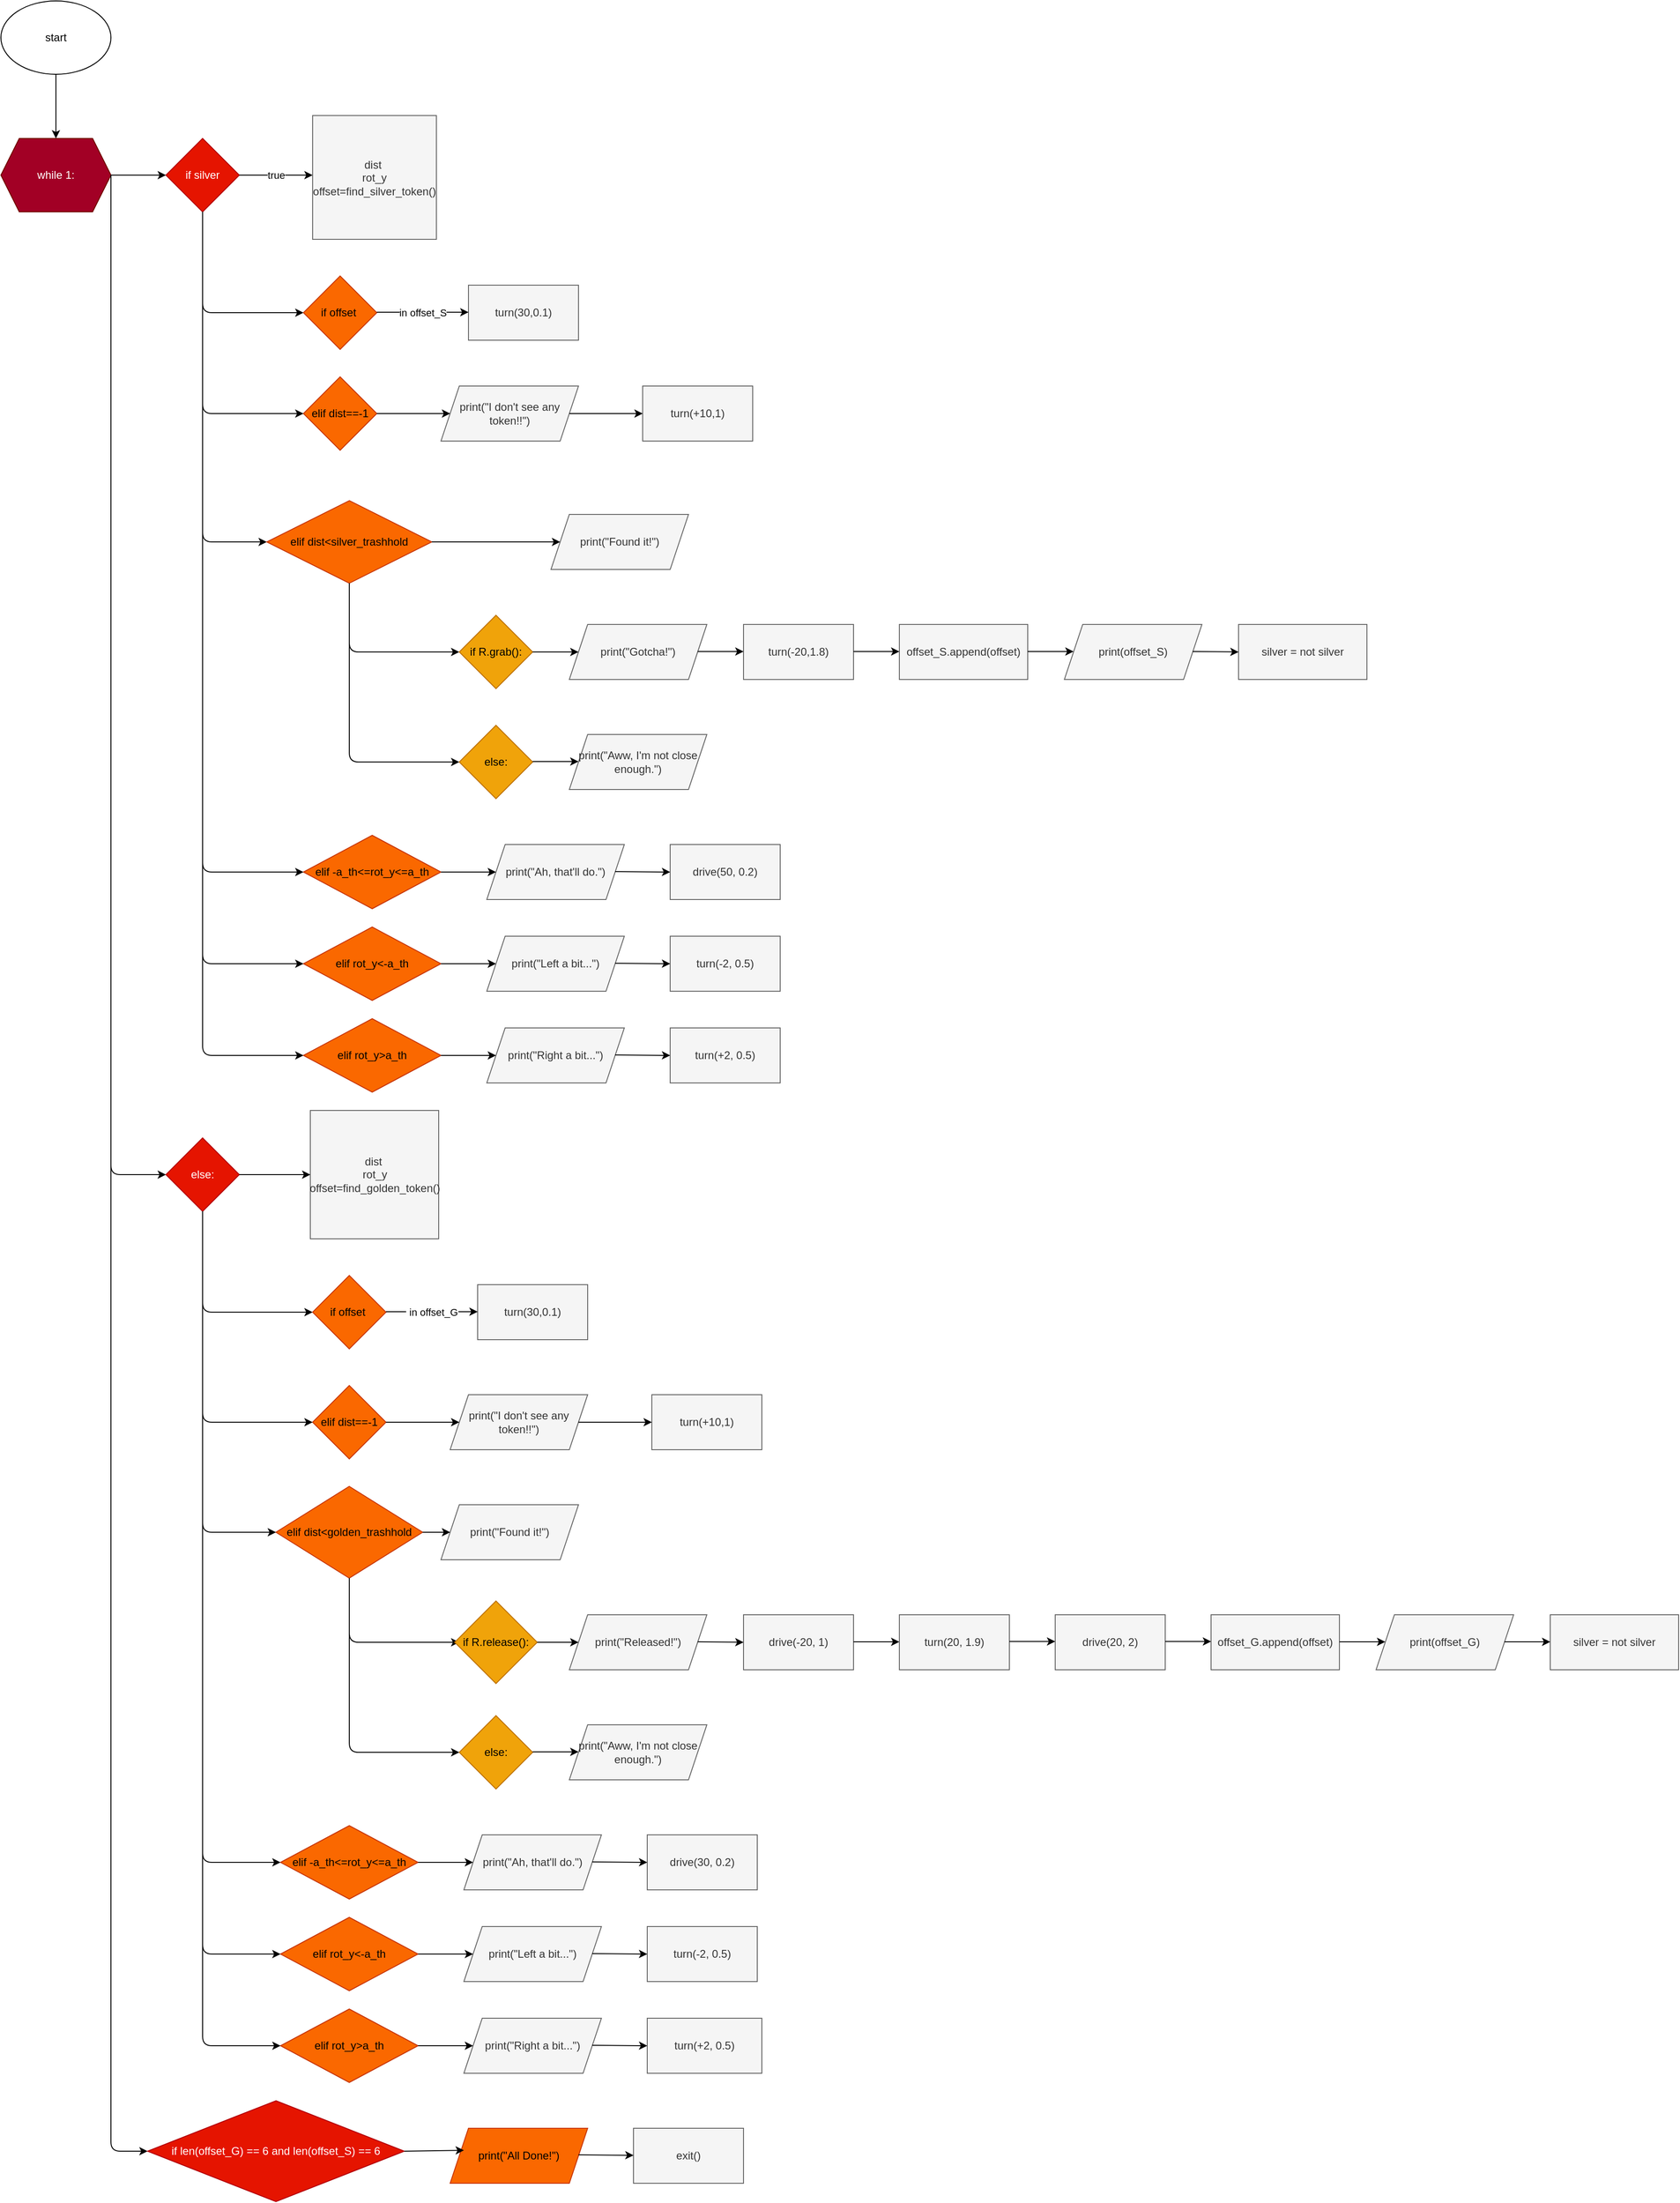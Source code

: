 <mxfile>
    <diagram id="uBuk06ekUfijlM_AVMgH" name="Page-1">
        <mxGraphModel dx="1283" dy="849" grid="1" gridSize="10" guides="1" tooltips="1" connect="1" arrows="1" fold="1" page="1" pageScale="1" pageWidth="850" pageHeight="1100" math="0" shadow="0">
            <root>
                <mxCell id="0"/>
                <mxCell id="1" parent="0"/>
                <mxCell id="2" value="start" style="ellipse;whiteSpace=wrap;html=1;" parent="1" vertex="1">
                    <mxGeometry x="100" y="50" width="120" height="80" as="geometry"/>
                </mxCell>
                <mxCell id="3" value="if silver" style="rhombus;whiteSpace=wrap;html=1;fillColor=#e51400;fontColor=#ffffff;strokeColor=#B20000;" parent="1" vertex="1">
                    <mxGeometry x="280" y="200" width="80" height="80" as="geometry"/>
                </mxCell>
                <mxCell id="4" value="while 1:" style="shape=hexagon;perimeter=hexagonPerimeter2;whiteSpace=wrap;html=1;fixedSize=1;fillColor=#a20025;fontColor=#ffffff;strokeColor=#6F0000;" parent="1" vertex="1">
                    <mxGeometry x="100" y="200" width="120" height="80" as="geometry"/>
                </mxCell>
                <mxCell id="6" value="" style="endArrow=classic;html=1;entryX=0;entryY=0.5;entryDx=0;entryDy=0;exitX=1;exitY=0.5;exitDx=0;exitDy=0;" parent="1" source="4" target="3" edge="1">
                    <mxGeometry width="50" height="50" relative="1" as="geometry">
                        <mxPoint x="210" y="310" as="sourcePoint"/>
                        <mxPoint x="260" y="260" as="targetPoint"/>
                    </mxGeometry>
                </mxCell>
                <mxCell id="7" value="t" style="endArrow=classic;html=1;exitX=1;exitY=0.5;exitDx=0;exitDy=0;" parent="1" source="3" edge="1">
                    <mxGeometry relative="1" as="geometry">
                        <mxPoint x="460" y="280" as="sourcePoint"/>
                        <mxPoint x="440" y="240" as="targetPoint"/>
                        <Array as="points"/>
                    </mxGeometry>
                </mxCell>
                <mxCell id="8" value="true" style="edgeLabel;resizable=0;html=1;align=center;verticalAlign=middle;" parent="7" connectable="0" vertex="1">
                    <mxGeometry relative="1" as="geometry"/>
                </mxCell>
                <mxCell id="9" value="" style="endArrow=classic;html=1;entryX=0.5;entryY=0;entryDx=0;entryDy=0;exitX=0.5;exitY=1;exitDx=0;exitDy=0;" parent="1" source="2" target="4" edge="1">
                    <mxGeometry width="50" height="50" relative="1" as="geometry">
                        <mxPoint x="490" y="310" as="sourcePoint"/>
                        <mxPoint x="540" y="260" as="targetPoint"/>
                    </mxGeometry>
                </mxCell>
                <mxCell id="14" value="dist&amp;nbsp;&lt;br&gt;rot_y&lt;br&gt;offset=find_silver_token()" style="whiteSpace=wrap;html=1;aspect=fixed;fillColor=#f5f5f5;strokeColor=#666666;fontColor=#333333;" parent="1" vertex="1">
                    <mxGeometry x="440" y="175" width="135" height="135" as="geometry"/>
                </mxCell>
                <mxCell id="19" value="" style="endArrow=classic;html=1;exitX=0.5;exitY=1;exitDx=0;exitDy=0;entryX=0;entryY=0.5;entryDx=0;entryDy=0;" parent="1" source="3" target="21" edge="1">
                    <mxGeometry relative="1" as="geometry">
                        <mxPoint x="300" y="390" as="sourcePoint"/>
                        <mxPoint x="425" y="390" as="targetPoint"/>
                        <Array as="points">
                            <mxPoint x="320" y="390"/>
                        </Array>
                    </mxGeometry>
                </mxCell>
                <mxCell id="21" value="if offset&amp;nbsp;" style="rhombus;whiteSpace=wrap;html=1;fillColor=#fa6800;fontColor=#000000;strokeColor=#C73500;" parent="1" vertex="1">
                    <mxGeometry x="430" y="350" width="80" height="80" as="geometry"/>
                </mxCell>
                <mxCell id="23" value="turn(30,0.1)" style="rounded=0;whiteSpace=wrap;html=1;rotation=0;fillColor=#f5f5f5;fontColor=#333333;strokeColor=#666666;" parent="1" vertex="1">
                    <mxGeometry x="610" y="360" width="120" height="60" as="geometry"/>
                </mxCell>
                <mxCell id="32" value="" style="endArrow=classic;html=1;" parent="1" edge="1">
                    <mxGeometry relative="1" as="geometry">
                        <mxPoint x="510" y="389.5" as="sourcePoint"/>
                        <mxPoint x="610" y="389.5" as="targetPoint"/>
                    </mxGeometry>
                </mxCell>
                <mxCell id="33" value="in offset_S" style="edgeLabel;resizable=0;html=1;align=center;verticalAlign=middle;" parent="32" connectable="0" vertex="1">
                    <mxGeometry relative="1" as="geometry"/>
                </mxCell>
                <mxCell id="34" value="elif dist==-1" style="rhombus;whiteSpace=wrap;html=1;fillColor=#fa6800;fontColor=#000000;strokeColor=#C73500;" parent="1" vertex="1">
                    <mxGeometry x="430" y="460" width="80" height="80" as="geometry"/>
                </mxCell>
                <mxCell id="35" value="" style="endArrow=classic;html=1;exitX=0.5;exitY=1;exitDx=0;exitDy=0;entryX=0;entryY=0.5;entryDx=0;entryDy=0;" parent="1" source="3" target="34" edge="1">
                    <mxGeometry width="50" height="50" relative="1" as="geometry">
                        <mxPoint x="520" y="270" as="sourcePoint"/>
                        <mxPoint x="570" y="220" as="targetPoint"/>
                        <Array as="points">
                            <mxPoint x="320" y="500"/>
                        </Array>
                    </mxGeometry>
                </mxCell>
                <mxCell id="38" value="turn(+10,1)" style="rounded=0;whiteSpace=wrap;html=1;rotation=0;fillColor=#f5f5f5;fontColor=#333333;strokeColor=#666666;" parent="1" vertex="1">
                    <mxGeometry x="800" y="470" width="120" height="60" as="geometry"/>
                </mxCell>
                <mxCell id="39" value="print(&quot;I don't see any token!!&quot;)" style="shape=parallelogram;perimeter=parallelogramPerimeter;whiteSpace=wrap;html=1;fixedSize=1;fillColor=#f5f5f5;fontColor=#333333;strokeColor=#666666;" parent="1" vertex="1">
                    <mxGeometry x="580" y="470" width="150" height="60" as="geometry"/>
                </mxCell>
                <mxCell id="43" value="" style="endArrow=classic;html=1;exitX=1;exitY=0.5;exitDx=0;exitDy=0;entryX=0;entryY=0.5;entryDx=0;entryDy=0;" parent="1" source="34" target="39" edge="1">
                    <mxGeometry width="50" height="50" relative="1" as="geometry">
                        <mxPoint x="530" y="420" as="sourcePoint"/>
                        <mxPoint x="580" y="370" as="targetPoint"/>
                    </mxGeometry>
                </mxCell>
                <mxCell id="44" value="" style="endArrow=classic;html=1;exitX=0.5;exitY=1;exitDx=0;exitDy=0;entryX=0;entryY=0.5;entryDx=0;entryDy=0;" parent="1" source="3" target="45" edge="1">
                    <mxGeometry width="50" height="50" relative="1" as="geometry">
                        <mxPoint x="530" y="420" as="sourcePoint"/>
                        <mxPoint x="420" y="640" as="targetPoint"/>
                        <Array as="points">
                            <mxPoint x="320" y="640"/>
                        </Array>
                    </mxGeometry>
                </mxCell>
                <mxCell id="45" value="elif dist&amp;lt;silver_trashhold" style="rhombus;whiteSpace=wrap;html=1;fillColor=#fa6800;fontColor=#000000;strokeColor=#C73500;" parent="1" vertex="1">
                    <mxGeometry x="390" y="595" width="180" height="90" as="geometry"/>
                </mxCell>
                <mxCell id="48" value="print(&quot;Found it!&quot;)" style="shape=parallelogram;perimeter=parallelogramPerimeter;whiteSpace=wrap;html=1;fixedSize=1;fillColor=#f5f5f5;strokeColor=#666666;fontColor=#333333;" parent="1" vertex="1">
                    <mxGeometry x="700" y="610" width="150" height="60" as="geometry"/>
                </mxCell>
                <mxCell id="49" value="" style="endArrow=classic;html=1;entryX=0;entryY=0.5;entryDx=0;entryDy=0;exitX=1;exitY=0.5;exitDx=0;exitDy=0;" parent="1" source="45" target="48" edge="1">
                    <mxGeometry width="50" height="50" relative="1" as="geometry">
                        <mxPoint x="530" y="640" as="sourcePoint"/>
                        <mxPoint x="530" y="370" as="targetPoint"/>
                    </mxGeometry>
                </mxCell>
                <mxCell id="50" value="" style="endArrow=classic;html=1;exitX=0.5;exitY=1;exitDx=0;exitDy=0;" parent="1" source="45" edge="1">
                    <mxGeometry width="50" height="50" relative="1" as="geometry">
                        <mxPoint x="480" y="650" as="sourcePoint"/>
                        <mxPoint x="600" y="760" as="targetPoint"/>
                        <Array as="points">
                            <mxPoint x="480" y="760"/>
                        </Array>
                    </mxGeometry>
                </mxCell>
                <mxCell id="51" value="if R.grab():" style="rhombus;whiteSpace=wrap;html=1;fillColor=#f0a30a;fontColor=#000000;strokeColor=#BD7000;" parent="1" vertex="1">
                    <mxGeometry x="600" y="720" width="80" height="80" as="geometry"/>
                </mxCell>
                <mxCell id="52" value="print(&quot;Gotcha!&quot;)" style="shape=parallelogram;perimeter=parallelogramPerimeter;whiteSpace=wrap;html=1;fixedSize=1;fillColor=#f5f5f5;fontColor=#333333;strokeColor=#666666;" parent="1" vertex="1">
                    <mxGeometry x="720" y="730" width="150" height="60" as="geometry"/>
                </mxCell>
                <mxCell id="53" value="" style="endArrow=classic;html=1;exitX=1;exitY=0.5;exitDx=0;exitDy=0;entryX=0;entryY=0.5;entryDx=0;entryDy=0;" parent="1" source="39" target="38" edge="1">
                    <mxGeometry width="50" height="50" relative="1" as="geometry">
                        <mxPoint x="520" y="510" as="sourcePoint"/>
                        <mxPoint x="600" y="510" as="targetPoint"/>
                    </mxGeometry>
                </mxCell>
                <mxCell id="54" value="" style="endArrow=classic;html=1;exitX=1;exitY=0.5;exitDx=0;exitDy=0;" parent="1" source="51" target="52" edge="1">
                    <mxGeometry width="50" height="50" relative="1" as="geometry">
                        <mxPoint x="670" y="580" as="sourcePoint"/>
                        <mxPoint x="720" y="530" as="targetPoint"/>
                    </mxGeometry>
                </mxCell>
                <mxCell id="55" value="turn(-20,1.8)" style="rounded=0;whiteSpace=wrap;html=1;rotation=0;fillColor=#f5f5f5;fontColor=#333333;strokeColor=#666666;" parent="1" vertex="1">
                    <mxGeometry x="910" y="730" width="120" height="60" as="geometry"/>
                </mxCell>
                <mxCell id="56" value="" style="endArrow=classic;html=1;exitX=1;exitY=0.5;exitDx=0;exitDy=0;" parent="1" edge="1">
                    <mxGeometry width="50" height="50" relative="1" as="geometry">
                        <mxPoint x="860" y="759.5" as="sourcePoint"/>
                        <mxPoint x="910" y="759.5" as="targetPoint"/>
                    </mxGeometry>
                </mxCell>
                <mxCell id="57" value="offset_S.append(offset)" style="rounded=0;whiteSpace=wrap;html=1;rotation=0;fillColor=#f5f5f5;fontColor=#333333;strokeColor=#666666;" parent="1" vertex="1">
                    <mxGeometry x="1080" y="730" width="140" height="60" as="geometry"/>
                </mxCell>
                <mxCell id="58" value="" style="endArrow=classic;html=1;exitX=1;exitY=0.5;exitDx=0;exitDy=0;" parent="1" edge="1">
                    <mxGeometry width="50" height="50" relative="1" as="geometry">
                        <mxPoint x="1030" y="759.5" as="sourcePoint"/>
                        <mxPoint x="1080" y="759.5" as="targetPoint"/>
                    </mxGeometry>
                </mxCell>
                <mxCell id="59" value="print(offset_S)" style="shape=parallelogram;perimeter=parallelogramPerimeter;whiteSpace=wrap;html=1;fixedSize=1;fillColor=#f5f5f5;fontColor=#333333;strokeColor=#666666;" parent="1" vertex="1">
                    <mxGeometry x="1260" y="730" width="150" height="60" as="geometry"/>
                </mxCell>
                <mxCell id="60" value="" style="endArrow=classic;html=1;exitX=1;exitY=0.5;exitDx=0;exitDy=0;" parent="1" edge="1">
                    <mxGeometry width="50" height="50" relative="1" as="geometry">
                        <mxPoint x="1220" y="759.5" as="sourcePoint"/>
                        <mxPoint x="1270" y="759.5" as="targetPoint"/>
                    </mxGeometry>
                </mxCell>
                <mxCell id="61" value="silver = not silver" style="rounded=0;whiteSpace=wrap;html=1;rotation=0;fillColor=#f5f5f5;fontColor=#333333;strokeColor=#666666;" parent="1" vertex="1">
                    <mxGeometry x="1450" y="730" width="140" height="60" as="geometry"/>
                </mxCell>
                <mxCell id="62" value="" style="endArrow=classic;html=1;exitX=1;exitY=0.5;exitDx=0;exitDy=0;entryX=0;entryY=0.5;entryDx=0;entryDy=0;" parent="1" edge="1" target="61">
                    <mxGeometry width="50" height="50" relative="1" as="geometry">
                        <mxPoint x="1400" y="759.5" as="sourcePoint"/>
                        <mxPoint x="1450" y="759.5" as="targetPoint"/>
                    </mxGeometry>
                </mxCell>
                <mxCell id="63" value="else:" style="rhombus;whiteSpace=wrap;html=1;fillColor=#f0a30a;fontColor=#000000;strokeColor=#BD7000;" parent="1" vertex="1">
                    <mxGeometry x="600" y="840" width="80" height="80" as="geometry"/>
                </mxCell>
                <mxCell id="64" value="" style="endArrow=classic;html=1;exitX=0.5;exitY=1;exitDx=0;exitDy=0;" parent="1" source="45" edge="1">
                    <mxGeometry width="50" height="50" relative="1" as="geometry">
                        <mxPoint x="580" y="700" as="sourcePoint"/>
                        <mxPoint x="600" y="880" as="targetPoint"/>
                        <Array as="points">
                            <mxPoint x="480" y="880"/>
                        </Array>
                    </mxGeometry>
                </mxCell>
                <mxCell id="65" value="print(&quot;Aww, I'm not close enough.&quot;)" style="shape=parallelogram;perimeter=parallelogramPerimeter;whiteSpace=wrap;html=1;fixedSize=1;fillColor=#f5f5f5;fontColor=#333333;strokeColor=#666666;" parent="1" vertex="1">
                    <mxGeometry x="720" y="850" width="150" height="60" as="geometry"/>
                </mxCell>
                <mxCell id="66" value="" style="endArrow=classic;html=1;exitX=1;exitY=0.5;exitDx=0;exitDy=0;" parent="1" edge="1">
                    <mxGeometry width="50" height="50" relative="1" as="geometry">
                        <mxPoint x="680" y="879.5" as="sourcePoint"/>
                        <mxPoint x="730" y="879.5" as="targetPoint"/>
                    </mxGeometry>
                </mxCell>
                <mxCell id="67" value="elif -a_th&amp;lt;=rot_y&amp;lt;=a_th" style="rhombus;whiteSpace=wrap;html=1;fillColor=#fa6800;fontColor=#000000;strokeColor=#C73500;" parent="1" vertex="1">
                    <mxGeometry x="430" y="960" width="150" height="80" as="geometry"/>
                </mxCell>
                <mxCell id="68" value="" style="endArrow=classic;html=1;exitX=0.5;exitY=1;exitDx=0;exitDy=0;entryX=0;entryY=0.5;entryDx=0;entryDy=0;" parent="1" source="3" target="67" edge="1">
                    <mxGeometry width="50" height="50" relative="1" as="geometry">
                        <mxPoint x="450" y="550" as="sourcePoint"/>
                        <mxPoint x="370" y="790" as="targetPoint"/>
                        <Array as="points">
                            <mxPoint x="320" y="1000"/>
                        </Array>
                    </mxGeometry>
                </mxCell>
                <mxCell id="69" value="print(&quot;Ah, that'll do.&quot;)" style="shape=parallelogram;perimeter=parallelogramPerimeter;whiteSpace=wrap;html=1;fixedSize=1;fillColor=#f5f5f5;fontColor=#333333;strokeColor=#666666;" parent="1" vertex="1">
                    <mxGeometry x="630" y="970" width="150" height="60" as="geometry"/>
                </mxCell>
                <mxCell id="70" value="" style="endArrow=classic;html=1;exitX=1;exitY=0.5;exitDx=0;exitDy=0;entryX=0;entryY=0.5;entryDx=0;entryDy=0;" parent="1" target="69" edge="1">
                    <mxGeometry width="50" height="50" relative="1" as="geometry">
                        <mxPoint x="580" y="1000" as="sourcePoint"/>
                        <mxPoint x="630" y="1000" as="targetPoint"/>
                    </mxGeometry>
                </mxCell>
                <mxCell id="71" value="drive(50, 0.2)" style="rounded=0;whiteSpace=wrap;html=1;rotation=0;fillColor=#f5f5f5;fontColor=#333333;strokeColor=#666666;" parent="1" vertex="1">
                    <mxGeometry x="830" y="970" width="120" height="60" as="geometry"/>
                </mxCell>
                <mxCell id="72" value="" style="endArrow=classic;html=1;exitX=1;exitY=0.5;exitDx=0;exitDy=0;entryX=0;entryY=0.5;entryDx=0;entryDy=0;" parent="1" target="71" edge="1">
                    <mxGeometry width="50" height="50" relative="1" as="geometry">
                        <mxPoint x="770" y="999.5" as="sourcePoint"/>
                        <mxPoint x="820" y="999.5" as="targetPoint"/>
                    </mxGeometry>
                </mxCell>
                <mxCell id="73" value="elif rot_y&amp;lt;-a_th" style="rhombus;whiteSpace=wrap;html=1;fillColor=#fa6800;fontColor=#000000;strokeColor=#C73500;" parent="1" vertex="1">
                    <mxGeometry x="430" y="1060" width="150" height="80" as="geometry"/>
                </mxCell>
                <mxCell id="74" value="print(&quot;Left a bit...&quot;)" style="shape=parallelogram;perimeter=parallelogramPerimeter;whiteSpace=wrap;html=1;fixedSize=1;fillColor=#f5f5f5;fontColor=#333333;strokeColor=#666666;" parent="1" vertex="1">
                    <mxGeometry x="630" y="1070" width="150" height="60" as="geometry"/>
                </mxCell>
                <mxCell id="75" value="" style="endArrow=classic;html=1;exitX=1;exitY=0.5;exitDx=0;exitDy=0;entryX=0;entryY=0.5;entryDx=0;entryDy=0;" parent="1" target="74" edge="1">
                    <mxGeometry width="50" height="50" relative="1" as="geometry">
                        <mxPoint x="580" y="1100.0" as="sourcePoint"/>
                        <mxPoint x="630" y="1100" as="targetPoint"/>
                    </mxGeometry>
                </mxCell>
                <mxCell id="76" value="turn(-2, 0.5)" style="rounded=0;whiteSpace=wrap;html=1;rotation=0;fillColor=#f5f5f5;fontColor=#333333;strokeColor=#666666;" parent="1" vertex="1">
                    <mxGeometry x="830" y="1070" width="120" height="60" as="geometry"/>
                </mxCell>
                <mxCell id="77" value="" style="endArrow=classic;html=1;exitX=1;exitY=0.5;exitDx=0;exitDy=0;entryX=0;entryY=0.5;entryDx=0;entryDy=0;" parent="1" edge="1">
                    <mxGeometry width="50" height="50" relative="1" as="geometry">
                        <mxPoint x="770" y="1099.5" as="sourcePoint"/>
                        <mxPoint x="830" y="1100.0" as="targetPoint"/>
                    </mxGeometry>
                </mxCell>
                <mxCell id="78" value="elif rot_y&amp;gt;a_th" style="rhombus;whiteSpace=wrap;html=1;fillColor=#fa6800;fontColor=#000000;strokeColor=#C73500;" parent="1" vertex="1">
                    <mxGeometry x="430" y="1160" width="150" height="80" as="geometry"/>
                </mxCell>
                <mxCell id="79" value="print(&quot;Right a bit...&quot;)" style="shape=parallelogram;perimeter=parallelogramPerimeter;whiteSpace=wrap;html=1;fixedSize=1;fillColor=#f5f5f5;fontColor=#333333;strokeColor=#666666;" parent="1" vertex="1">
                    <mxGeometry x="630" y="1170" width="150" height="60" as="geometry"/>
                </mxCell>
                <mxCell id="80" value="" style="endArrow=classic;html=1;exitX=1;exitY=0.5;exitDx=0;exitDy=0;entryX=0;entryY=0.5;entryDx=0;entryDy=0;" parent="1" target="79" edge="1">
                    <mxGeometry width="50" height="50" relative="1" as="geometry">
                        <mxPoint x="580" y="1200.0" as="sourcePoint"/>
                        <mxPoint x="630" y="1200" as="targetPoint"/>
                    </mxGeometry>
                </mxCell>
                <mxCell id="81" value="turn(+2, 0.5)" style="rounded=0;whiteSpace=wrap;html=1;rotation=0;fillColor=#f5f5f5;fontColor=#333333;strokeColor=#666666;" parent="1" vertex="1">
                    <mxGeometry x="830" y="1170" width="120" height="60" as="geometry"/>
                </mxCell>
                <mxCell id="82" value="" style="endArrow=classic;html=1;exitX=1;exitY=0.5;exitDx=0;exitDy=0;entryX=0;entryY=0.5;entryDx=0;entryDy=0;" parent="1" target="81" edge="1">
                    <mxGeometry width="50" height="50" relative="1" as="geometry">
                        <mxPoint x="770" y="1199.5" as="sourcePoint"/>
                        <mxPoint x="820" y="1199.5" as="targetPoint"/>
                    </mxGeometry>
                </mxCell>
                <mxCell id="83" value="" style="endArrow=classic;html=1;entryX=0;entryY=0.5;entryDx=0;entryDy=0;" parent="1" target="73" edge="1">
                    <mxGeometry width="50" height="50" relative="1" as="geometry">
                        <mxPoint x="320" y="280" as="sourcePoint"/>
                        <mxPoint x="400" y="1100" as="targetPoint"/>
                        <Array as="points">
                            <mxPoint x="320" y="1100"/>
                        </Array>
                    </mxGeometry>
                </mxCell>
                <mxCell id="84" value="" style="endArrow=classic;html=1;entryX=0;entryY=0.5;entryDx=0;entryDy=0;" parent="1" target="78" edge="1">
                    <mxGeometry width="50" height="50" relative="1" as="geometry">
                        <mxPoint x="320" y="280" as="sourcePoint"/>
                        <mxPoint x="410" y="900" as="targetPoint"/>
                        <Array as="points">
                            <mxPoint x="320" y="1200"/>
                        </Array>
                    </mxGeometry>
                </mxCell>
                <mxCell id="85" value="" style="endArrow=classic;html=1;exitX=1;exitY=0.5;exitDx=0;exitDy=0;entryX=0;entryY=0.5;entryDx=0;entryDy=0;" parent="1" source="4" target="86" edge="1">
                    <mxGeometry width="50" height="50" relative="1" as="geometry">
                        <mxPoint x="380" y="500" as="sourcePoint"/>
                        <mxPoint x="280" y="1320" as="targetPoint"/>
                        <Array as="points">
                            <mxPoint x="220" y="1330"/>
                        </Array>
                    </mxGeometry>
                </mxCell>
                <mxCell id="86" value="else:" style="rhombus;whiteSpace=wrap;html=1;fillColor=#e51400;fontColor=#ffffff;strokeColor=#B20000;" parent="1" vertex="1">
                    <mxGeometry x="280" y="1290" width="80" height="80" as="geometry"/>
                </mxCell>
                <mxCell id="87" value="dist&amp;nbsp;&lt;br&gt;rot_y&lt;br&gt;offset=find_golden_token()" style="whiteSpace=wrap;html=1;aspect=fixed;fillColor=#f5f5f5;fontColor=#333333;strokeColor=#666666;" parent="1" vertex="1">
                    <mxGeometry x="437.5" y="1260" width="140" height="140" as="geometry"/>
                </mxCell>
                <mxCell id="88" value="" style="endArrow=classic;html=1;exitX=1;exitY=0.5;exitDx=0;exitDy=0;entryX=0;entryY=0.5;entryDx=0;entryDy=0;" parent="1" source="86" target="87" edge="1">
                    <mxGeometry width="50" height="50" relative="1" as="geometry">
                        <mxPoint x="380" y="1240" as="sourcePoint"/>
                        <mxPoint x="430" y="1190" as="targetPoint"/>
                    </mxGeometry>
                </mxCell>
                <mxCell id="89" value="" style="endArrow=classic;html=1;exitX=0.5;exitY=1;exitDx=0;exitDy=0;" parent="1" source="86" edge="1">
                    <mxGeometry width="50" height="50" relative="1" as="geometry">
                        <mxPoint x="380" y="890" as="sourcePoint"/>
                        <mxPoint x="440" y="1480" as="targetPoint"/>
                        <Array as="points">
                            <mxPoint x="320" y="1480"/>
                        </Array>
                    </mxGeometry>
                </mxCell>
                <mxCell id="90" value="if offset&amp;nbsp;" style="rhombus;whiteSpace=wrap;html=1;fillColor=#fa6800;fontColor=#000000;strokeColor=#C73500;" parent="1" vertex="1">
                    <mxGeometry x="440" y="1440" width="80" height="80" as="geometry"/>
                </mxCell>
                <mxCell id="91" value="turn(30,0.1)" style="rounded=0;whiteSpace=wrap;html=1;rotation=0;fillColor=#f5f5f5;fontColor=#333333;strokeColor=#666666;" parent="1" vertex="1">
                    <mxGeometry x="620" y="1450" width="120" height="60" as="geometry"/>
                </mxCell>
                <mxCell id="92" value="" style="endArrow=classic;html=1;" parent="1" edge="1">
                    <mxGeometry relative="1" as="geometry">
                        <mxPoint x="520" y="1479.5" as="sourcePoint"/>
                        <mxPoint x="620" y="1479.5" as="targetPoint"/>
                    </mxGeometry>
                </mxCell>
                <mxCell id="93" value="&amp;nbsp;in offset_G" style="edgeLabel;resizable=0;html=1;align=center;verticalAlign=middle;" parent="92" connectable="0" vertex="1">
                    <mxGeometry relative="1" as="geometry"/>
                </mxCell>
                <mxCell id="95" value="elif dist==-1" style="rhombus;whiteSpace=wrap;html=1;fillColor=#fa6800;fontColor=#000000;strokeColor=#C73500;" parent="1" vertex="1">
                    <mxGeometry x="440" y="1560" width="80" height="80" as="geometry"/>
                </mxCell>
                <mxCell id="96" value="turn(+10,1)" style="rounded=0;whiteSpace=wrap;html=1;rotation=0;fillColor=#f5f5f5;fontColor=#333333;strokeColor=#666666;" parent="1" vertex="1">
                    <mxGeometry x="810" y="1570" width="120" height="60" as="geometry"/>
                </mxCell>
                <mxCell id="97" value="print(&quot;I don't see any token!!&quot;)" style="shape=parallelogram;perimeter=parallelogramPerimeter;whiteSpace=wrap;html=1;fixedSize=1;fillColor=#f5f5f5;fontColor=#333333;strokeColor=#666666;" parent="1" vertex="1">
                    <mxGeometry x="590" y="1570" width="150" height="60" as="geometry"/>
                </mxCell>
                <mxCell id="98" value="" style="endArrow=classic;html=1;exitX=1;exitY=0.5;exitDx=0;exitDy=0;entryX=0;entryY=0.5;entryDx=0;entryDy=0;" parent="1" source="95" target="97" edge="1">
                    <mxGeometry width="50" height="50" relative="1" as="geometry">
                        <mxPoint x="540" y="1520" as="sourcePoint"/>
                        <mxPoint x="590" y="1470" as="targetPoint"/>
                    </mxGeometry>
                </mxCell>
                <mxCell id="99" value="" style="endArrow=classic;html=1;exitX=1;exitY=0.5;exitDx=0;exitDy=0;entryX=0;entryY=0.5;entryDx=0;entryDy=0;" parent="1" source="97" target="96" edge="1">
                    <mxGeometry width="50" height="50" relative="1" as="geometry">
                        <mxPoint x="530" y="1610" as="sourcePoint"/>
                        <mxPoint x="610" y="1610" as="targetPoint"/>
                    </mxGeometry>
                </mxCell>
                <mxCell id="100" value="" style="endArrow=classic;html=1;entryX=0;entryY=0.5;entryDx=0;entryDy=0;" parent="1" target="95" edge="1">
                    <mxGeometry width="50" height="50" relative="1" as="geometry">
                        <mxPoint x="320" y="1370" as="sourcePoint"/>
                        <mxPoint x="640" y="1450" as="targetPoint"/>
                        <Array as="points">
                            <mxPoint x="320" y="1600"/>
                        </Array>
                    </mxGeometry>
                </mxCell>
                <mxCell id="120" value="elif dist&amp;lt;golden_trashhold" style="rhombus;whiteSpace=wrap;html=1;fillColor=#fa6800;fontColor=#000000;strokeColor=#C73500;" parent="1" vertex="1">
                    <mxGeometry x="400" y="1670" width="160" height="100" as="geometry"/>
                </mxCell>
                <mxCell id="121" value="print(&quot;Found it!&quot;)" style="shape=parallelogram;perimeter=parallelogramPerimeter;whiteSpace=wrap;html=1;fixedSize=1;fillColor=#f5f5f5;fontColor=#333333;strokeColor=#666666;" parent="1" vertex="1">
                    <mxGeometry x="580" y="1690" width="150" height="60" as="geometry"/>
                </mxCell>
                <mxCell id="122" value="" style="endArrow=classic;html=1;entryX=0;entryY=0.5;entryDx=0;entryDy=0;exitX=1;exitY=0.5;exitDx=0;exitDy=0;" parent="1" source="120" target="121" edge="1">
                    <mxGeometry width="50" height="50" relative="1" as="geometry">
                        <mxPoint x="530" y="1720" as="sourcePoint"/>
                        <mxPoint x="530" y="1450" as="targetPoint"/>
                    </mxGeometry>
                </mxCell>
                <mxCell id="123" value="" style="endArrow=classic;html=1;exitX=0.5;exitY=1;exitDx=0;exitDy=0;" parent="1" source="120" edge="1">
                    <mxGeometry width="50" height="50" relative="1" as="geometry">
                        <mxPoint x="480" y="1730" as="sourcePoint"/>
                        <mxPoint x="600" y="1840" as="targetPoint"/>
                        <Array as="points">
                            <mxPoint x="480" y="1840"/>
                        </Array>
                    </mxGeometry>
                </mxCell>
                <mxCell id="124" value="if R.release():" style="rhombus;whiteSpace=wrap;html=1;fillColor=#f0a30a;fontColor=#000000;strokeColor=#BD7000;" parent="1" vertex="1">
                    <mxGeometry x="595" y="1795" width="90" height="90" as="geometry"/>
                </mxCell>
                <mxCell id="125" value="print(&quot;Released!&quot;)" style="shape=parallelogram;perimeter=parallelogramPerimeter;whiteSpace=wrap;html=1;fixedSize=1;fillColor=#f5f5f5;fontColor=#333333;strokeColor=#666666;" parent="1" vertex="1">
                    <mxGeometry x="720" y="1810" width="150" height="60" as="geometry"/>
                </mxCell>
                <mxCell id="126" value="" style="endArrow=classic;html=1;exitX=1;exitY=0.5;exitDx=0;exitDy=0;" parent="1" source="124" target="125" edge="1">
                    <mxGeometry width="50" height="50" relative="1" as="geometry">
                        <mxPoint x="670" y="1660" as="sourcePoint"/>
                        <mxPoint x="720" y="1610" as="targetPoint"/>
                    </mxGeometry>
                </mxCell>
                <mxCell id="127" value="drive(-20, 1)" style="rounded=0;whiteSpace=wrap;html=1;rotation=0;fillColor=#f5f5f5;fontColor=#333333;strokeColor=#666666;" parent="1" vertex="1">
                    <mxGeometry x="910" y="1810" width="120" height="60" as="geometry"/>
                </mxCell>
                <mxCell id="128" value="" style="endArrow=classic;html=1;exitX=1;exitY=0.5;exitDx=0;exitDy=0;" parent="1" edge="1">
                    <mxGeometry width="50" height="50" relative="1" as="geometry">
                        <mxPoint x="860" y="1839.5" as="sourcePoint"/>
                        <mxPoint x="910" y="1840" as="targetPoint"/>
                    </mxGeometry>
                </mxCell>
                <mxCell id="129" value="offset_G.append(offset)" style="rounded=0;whiteSpace=wrap;html=1;rotation=0;fillColor=#f5f5f5;fontColor=#333333;strokeColor=#666666;" parent="1" vertex="1">
                    <mxGeometry x="1420" y="1810" width="140" height="60" as="geometry"/>
                </mxCell>
                <mxCell id="130" value="" style="endArrow=classic;html=1;exitX=1;exitY=0.5;exitDx=0;exitDy=0;" parent="1" edge="1">
                    <mxGeometry width="50" height="50" relative="1" as="geometry">
                        <mxPoint x="1030" y="1839.5" as="sourcePoint"/>
                        <mxPoint x="1080" y="1839.5" as="targetPoint"/>
                    </mxGeometry>
                </mxCell>
                <mxCell id="131" value="print(offset_G)" style="shape=parallelogram;perimeter=parallelogramPerimeter;whiteSpace=wrap;html=1;fixedSize=1;fillColor=#f5f5f5;fontColor=#333333;strokeColor=#666666;" parent="1" vertex="1">
                    <mxGeometry x="1600" y="1810" width="150" height="60" as="geometry"/>
                </mxCell>
                <mxCell id="132" value="" style="endArrow=classic;html=1;exitX=1;exitY=0.5;exitDx=0;exitDy=0;" parent="1" edge="1">
                    <mxGeometry width="50" height="50" relative="1" as="geometry">
                        <mxPoint x="1560" y="1839.5" as="sourcePoint"/>
                        <mxPoint x="1610" y="1839.5" as="targetPoint"/>
                    </mxGeometry>
                </mxCell>
                <mxCell id="133" value="silver = not silver" style="rounded=0;whiteSpace=wrap;html=1;rotation=0;fillColor=#f5f5f5;fontColor=#333333;strokeColor=#666666;" parent="1" vertex="1">
                    <mxGeometry x="1790" y="1810" width="140" height="60" as="geometry"/>
                </mxCell>
                <mxCell id="134" value="" style="endArrow=classic;html=1;exitX=1;exitY=0.5;exitDx=0;exitDy=0;" parent="1" edge="1">
                    <mxGeometry width="50" height="50" relative="1" as="geometry">
                        <mxPoint x="1740" y="1839.5" as="sourcePoint"/>
                        <mxPoint x="1790" y="1839.5" as="targetPoint"/>
                    </mxGeometry>
                </mxCell>
                <mxCell id="135" value="else:" style="rhombus;whiteSpace=wrap;html=1;fillColor=#f0a30a;fontColor=#000000;strokeColor=#BD7000;" parent="1" vertex="1">
                    <mxGeometry x="600" y="1920" width="80" height="80" as="geometry"/>
                </mxCell>
                <mxCell id="136" value="" style="endArrow=classic;html=1;exitX=0.5;exitY=1;exitDx=0;exitDy=0;" parent="1" source="120" edge="1">
                    <mxGeometry width="50" height="50" relative="1" as="geometry">
                        <mxPoint x="580" y="1780" as="sourcePoint"/>
                        <mxPoint x="600" y="1960" as="targetPoint"/>
                        <Array as="points">
                            <mxPoint x="480" y="1960"/>
                        </Array>
                    </mxGeometry>
                </mxCell>
                <mxCell id="137" value="print(&quot;Aww, I'm not close enough.&quot;)" style="shape=parallelogram;perimeter=parallelogramPerimeter;whiteSpace=wrap;html=1;fixedSize=1;fillColor=#f5f5f5;fontColor=#333333;strokeColor=#666666;" parent="1" vertex="1">
                    <mxGeometry x="720" y="1930" width="150" height="60" as="geometry"/>
                </mxCell>
                <mxCell id="138" value="" style="endArrow=classic;html=1;exitX=1;exitY=0.5;exitDx=0;exitDy=0;" parent="1" edge="1">
                    <mxGeometry width="50" height="50" relative="1" as="geometry">
                        <mxPoint x="680" y="1959.5" as="sourcePoint"/>
                        <mxPoint x="730" y="1959.5" as="targetPoint"/>
                    </mxGeometry>
                </mxCell>
                <mxCell id="139" value="" style="endArrow=classic;html=1;entryX=0;entryY=0.5;entryDx=0;entryDy=0;" parent="1" target="120" edge="1">
                    <mxGeometry width="50" height="50" relative="1" as="geometry">
                        <mxPoint x="320" y="1370" as="sourcePoint"/>
                        <mxPoint x="600" y="1720" as="targetPoint"/>
                        <Array as="points">
                            <mxPoint x="320" y="1720"/>
                        </Array>
                    </mxGeometry>
                </mxCell>
                <mxCell id="140" value="turn(20, 1.9)" style="rounded=0;whiteSpace=wrap;html=1;rotation=0;fillColor=#f5f5f5;fontColor=#333333;strokeColor=#666666;" vertex="1" parent="1">
                    <mxGeometry x="1080" y="1810" width="120" height="60" as="geometry"/>
                </mxCell>
                <mxCell id="141" value="drive(20, 2)" style="rounded=0;whiteSpace=wrap;html=1;rotation=0;fillColor=#f5f5f5;fontColor=#333333;strokeColor=#666666;" vertex="1" parent="1">
                    <mxGeometry x="1250" y="1810" width="120" height="60" as="geometry"/>
                </mxCell>
                <mxCell id="142" value="" style="endArrow=classic;html=1;exitX=1;exitY=0.5;exitDx=0;exitDy=0;" edge="1" parent="1">
                    <mxGeometry width="50" height="50" relative="1" as="geometry">
                        <mxPoint x="1200" y="1839.17" as="sourcePoint"/>
                        <mxPoint x="1250" y="1839.17" as="targetPoint"/>
                    </mxGeometry>
                </mxCell>
                <mxCell id="143" value="" style="endArrow=classic;html=1;exitX=1;exitY=0.5;exitDx=0;exitDy=0;" edge="1" parent="1">
                    <mxGeometry width="50" height="50" relative="1" as="geometry">
                        <mxPoint x="1370" y="1839.17" as="sourcePoint"/>
                        <mxPoint x="1420" y="1839.17" as="targetPoint"/>
                    </mxGeometry>
                </mxCell>
                <mxCell id="144" value="elif -a_th&amp;lt;=rot_y&amp;lt;=a_th" style="rhombus;whiteSpace=wrap;html=1;fillColor=#fa6800;fontColor=#000000;strokeColor=#C73500;" vertex="1" parent="1">
                    <mxGeometry x="405" y="2040" width="150" height="80" as="geometry"/>
                </mxCell>
                <mxCell id="145" value="print(&quot;Ah, that'll do.&quot;)" style="shape=parallelogram;perimeter=parallelogramPerimeter;whiteSpace=wrap;html=1;fixedSize=1;fillColor=#f5f5f5;fontColor=#333333;strokeColor=#666666;" vertex="1" parent="1">
                    <mxGeometry x="605" y="2050" width="150" height="60" as="geometry"/>
                </mxCell>
                <mxCell id="146" value="" style="endArrow=classic;html=1;exitX=1;exitY=0.5;exitDx=0;exitDy=0;entryX=0;entryY=0.5;entryDx=0;entryDy=0;" edge="1" target="145" parent="1">
                    <mxGeometry width="50" height="50" relative="1" as="geometry">
                        <mxPoint x="555" y="2080" as="sourcePoint"/>
                        <mxPoint x="605" y="2080" as="targetPoint"/>
                    </mxGeometry>
                </mxCell>
                <mxCell id="147" value="drive(30, 0.2)" style="rounded=0;whiteSpace=wrap;html=1;rotation=0;fillColor=#f5f5f5;fontColor=#333333;strokeColor=#666666;" vertex="1" parent="1">
                    <mxGeometry x="805" y="2050" width="120" height="60" as="geometry"/>
                </mxCell>
                <mxCell id="148" value="" style="endArrow=classic;html=1;exitX=1;exitY=0.5;exitDx=0;exitDy=0;entryX=0;entryY=0.5;entryDx=0;entryDy=0;" edge="1" target="147" parent="1">
                    <mxGeometry width="50" height="50" relative="1" as="geometry">
                        <mxPoint x="745" y="2079.5" as="sourcePoint"/>
                        <mxPoint x="795" y="2079.5" as="targetPoint"/>
                    </mxGeometry>
                </mxCell>
                <mxCell id="149" value="elif rot_y&amp;lt;-a_th" style="rhombus;whiteSpace=wrap;html=1;fillColor=#fa6800;fontColor=#000000;strokeColor=#C73500;" vertex="1" parent="1">
                    <mxGeometry x="405" y="2140" width="150" height="80" as="geometry"/>
                </mxCell>
                <mxCell id="150" value="print(&quot;Left a bit...&quot;)" style="shape=parallelogram;perimeter=parallelogramPerimeter;whiteSpace=wrap;html=1;fixedSize=1;fillColor=#f5f5f5;fontColor=#333333;strokeColor=#666666;" vertex="1" parent="1">
                    <mxGeometry x="605" y="2150" width="150" height="60" as="geometry"/>
                </mxCell>
                <mxCell id="151" value="" style="endArrow=classic;html=1;exitX=1;exitY=0.5;exitDx=0;exitDy=0;entryX=0;entryY=0.5;entryDx=0;entryDy=0;" edge="1" target="150" parent="1">
                    <mxGeometry width="50" height="50" relative="1" as="geometry">
                        <mxPoint x="555" y="2180" as="sourcePoint"/>
                        <mxPoint x="605" y="2180" as="targetPoint"/>
                    </mxGeometry>
                </mxCell>
                <mxCell id="152" value="turn(-2, 0.5)" style="rounded=0;whiteSpace=wrap;html=1;rotation=0;fillColor=#f5f5f5;fontColor=#333333;strokeColor=#666666;" vertex="1" parent="1">
                    <mxGeometry x="805" y="2150" width="120" height="60" as="geometry"/>
                </mxCell>
                <mxCell id="153" value="" style="endArrow=classic;html=1;exitX=1;exitY=0.5;exitDx=0;exitDy=0;entryX=0;entryY=0.5;entryDx=0;entryDy=0;" edge="1" parent="1">
                    <mxGeometry width="50" height="50" relative="1" as="geometry">
                        <mxPoint x="745" y="2179.5" as="sourcePoint"/>
                        <mxPoint x="805" y="2180" as="targetPoint"/>
                    </mxGeometry>
                </mxCell>
                <mxCell id="154" value="elif rot_y&amp;gt;a_th" style="rhombus;whiteSpace=wrap;html=1;fillColor=#fa6800;fontColor=#000000;strokeColor=#C73500;" vertex="1" parent="1">
                    <mxGeometry x="405" y="2240" width="150" height="80" as="geometry"/>
                </mxCell>
                <mxCell id="155" value="print(&quot;Right a bit...&quot;)" style="shape=parallelogram;perimeter=parallelogramPerimeter;whiteSpace=wrap;html=1;fixedSize=1;fillColor=#f5f5f5;fontColor=#333333;strokeColor=#666666;" vertex="1" parent="1">
                    <mxGeometry x="605" y="2250" width="150" height="60" as="geometry"/>
                </mxCell>
                <mxCell id="156" value="" style="endArrow=classic;html=1;exitX=1;exitY=0.5;exitDx=0;exitDy=0;entryX=0;entryY=0.5;entryDx=0;entryDy=0;" edge="1" target="155" parent="1">
                    <mxGeometry width="50" height="50" relative="1" as="geometry">
                        <mxPoint x="555" y="2280" as="sourcePoint"/>
                        <mxPoint x="605" y="2280" as="targetPoint"/>
                    </mxGeometry>
                </mxCell>
                <mxCell id="157" value="turn(+2, 0.5)" style="rounded=0;whiteSpace=wrap;html=1;rotation=0;fillColor=#f5f5f5;fontColor=#333333;strokeColor=#666666;" vertex="1" parent="1">
                    <mxGeometry x="805" y="2250" width="125" height="60" as="geometry"/>
                </mxCell>
                <mxCell id="158" value="" style="endArrow=classic;html=1;exitX=1;exitY=0.5;exitDx=0;exitDy=0;entryX=0;entryY=0.5;entryDx=0;entryDy=0;" edge="1" target="157" parent="1">
                    <mxGeometry width="50" height="50" relative="1" as="geometry">
                        <mxPoint x="745" y="2279.5" as="sourcePoint"/>
                        <mxPoint x="795" y="2279.5" as="targetPoint"/>
                    </mxGeometry>
                </mxCell>
                <mxCell id="159" value="" style="endArrow=classic;html=1;exitX=0.5;exitY=1;exitDx=0;exitDy=0;entryX=0;entryY=0.5;entryDx=0;entryDy=0;" edge="1" parent="1" source="86" target="144">
                    <mxGeometry width="50" height="50" relative="1" as="geometry">
                        <mxPoint x="540" y="1820" as="sourcePoint"/>
                        <mxPoint x="590" y="1770" as="targetPoint"/>
                        <Array as="points">
                            <mxPoint x="320" y="2080"/>
                        </Array>
                    </mxGeometry>
                </mxCell>
                <mxCell id="160" value="" style="endArrow=classic;html=1;entryX=0;entryY=0.5;entryDx=0;entryDy=0;" edge="1" parent="1" target="149">
                    <mxGeometry width="50" height="50" relative="1" as="geometry">
                        <mxPoint x="320" y="1370" as="sourcePoint"/>
                        <mxPoint x="590" y="1770" as="targetPoint"/>
                        <Array as="points">
                            <mxPoint x="320" y="2180"/>
                        </Array>
                    </mxGeometry>
                </mxCell>
                <mxCell id="161" value="" style="endArrow=classic;html=1;entryX=0;entryY=0.5;entryDx=0;entryDy=0;" edge="1" parent="1" target="154">
                    <mxGeometry width="50" height="50" relative="1" as="geometry">
                        <mxPoint x="320" y="1370" as="sourcePoint"/>
                        <mxPoint x="590" y="1770" as="targetPoint"/>
                        <Array as="points">
                            <mxPoint x="320" y="2280"/>
                        </Array>
                    </mxGeometry>
                </mxCell>
                <mxCell id="162" value="" style="endArrow=classic;html=1;entryX=0;entryY=0.5;entryDx=0;entryDy=0;" edge="1" parent="1" target="163">
                    <mxGeometry width="50" height="50" relative="1" as="geometry">
                        <mxPoint x="220" y="240" as="sourcePoint"/>
                        <mxPoint x="280" y="2400" as="targetPoint"/>
                        <Array as="points">
                            <mxPoint x="220" y="2395"/>
                        </Array>
                    </mxGeometry>
                </mxCell>
                <mxCell id="163" value="if len(offset_G) == 6 and len(offset_S) == 6" style="rhombus;whiteSpace=wrap;html=1;fillColor=#e51400;fontColor=#ffffff;strokeColor=#B20000;" vertex="1" parent="1">
                    <mxGeometry x="260" y="2340" width="280" height="110" as="geometry"/>
                </mxCell>
                <mxCell id="164" value="print(&quot;All Done!&quot;)" style="shape=parallelogram;perimeter=parallelogramPerimeter;whiteSpace=wrap;html=1;fixedSize=1;fillColor=#fa6800;fontColor=#000000;strokeColor=#C73500;" vertex="1" parent="1">
                    <mxGeometry x="590" y="2370" width="150" height="60" as="geometry"/>
                </mxCell>
                <mxCell id="165" value="" style="endArrow=classic;html=1;exitX=1;exitY=0.5;exitDx=0;exitDy=0;entryX=0;entryY=0.5;entryDx=0;entryDy=0;" edge="1" parent="1" source="163">
                    <mxGeometry width="50" height="50" relative="1" as="geometry">
                        <mxPoint x="545" y="2394" as="sourcePoint"/>
                        <mxPoint x="605" y="2394" as="targetPoint"/>
                    </mxGeometry>
                </mxCell>
                <mxCell id="166" value="exit()" style="rounded=0;whiteSpace=wrap;html=1;rotation=0;fillColor=#f5f5f5;strokeColor=#666666;fontColor=#333333;" vertex="1" parent="1">
                    <mxGeometry x="790" y="2370" width="120" height="60" as="geometry"/>
                </mxCell>
                <mxCell id="167" value="" style="endArrow=classic;html=1;exitX=1;exitY=0.5;exitDx=0;exitDy=0;entryX=0;entryY=0.5;entryDx=0;entryDy=0;" edge="1" parent="1">
                    <mxGeometry width="50" height="50" relative="1" as="geometry">
                        <mxPoint x="730" y="2399.0" as="sourcePoint"/>
                        <mxPoint x="790" y="2399.5" as="targetPoint"/>
                    </mxGeometry>
                </mxCell>
            </root>
        </mxGraphModel>
    </diagram>
</mxfile>